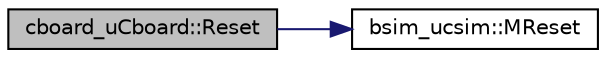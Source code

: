 digraph "cboard_uCboard::Reset"
{
 // LATEX_PDF_SIZE
  edge [fontname="Helvetica",fontsize="10",labelfontname="Helvetica",labelfontsize="10"];
  node [fontname="Helvetica",fontsize="10",shape=record];
  rankdir="LR";
  Node1 [label="cboard_uCboard::Reset",height=0.2,width=0.4,color="black", fillcolor="grey75", style="filled", fontcolor="black",tooltip="Reset board status."];
  Node1 -> Node2 [color="midnightblue",fontsize="10",style="solid",fontname="Helvetica"];
  Node2 [label="bsim_ucsim::MReset",height=0.2,width=0.4,color="black", fillcolor="white", style="filled",URL="$classbsim__ucsim.html#a7d90bfbfcc6742ce6c7c84a72073321d",tooltip="board microcontroller reset"];
}
